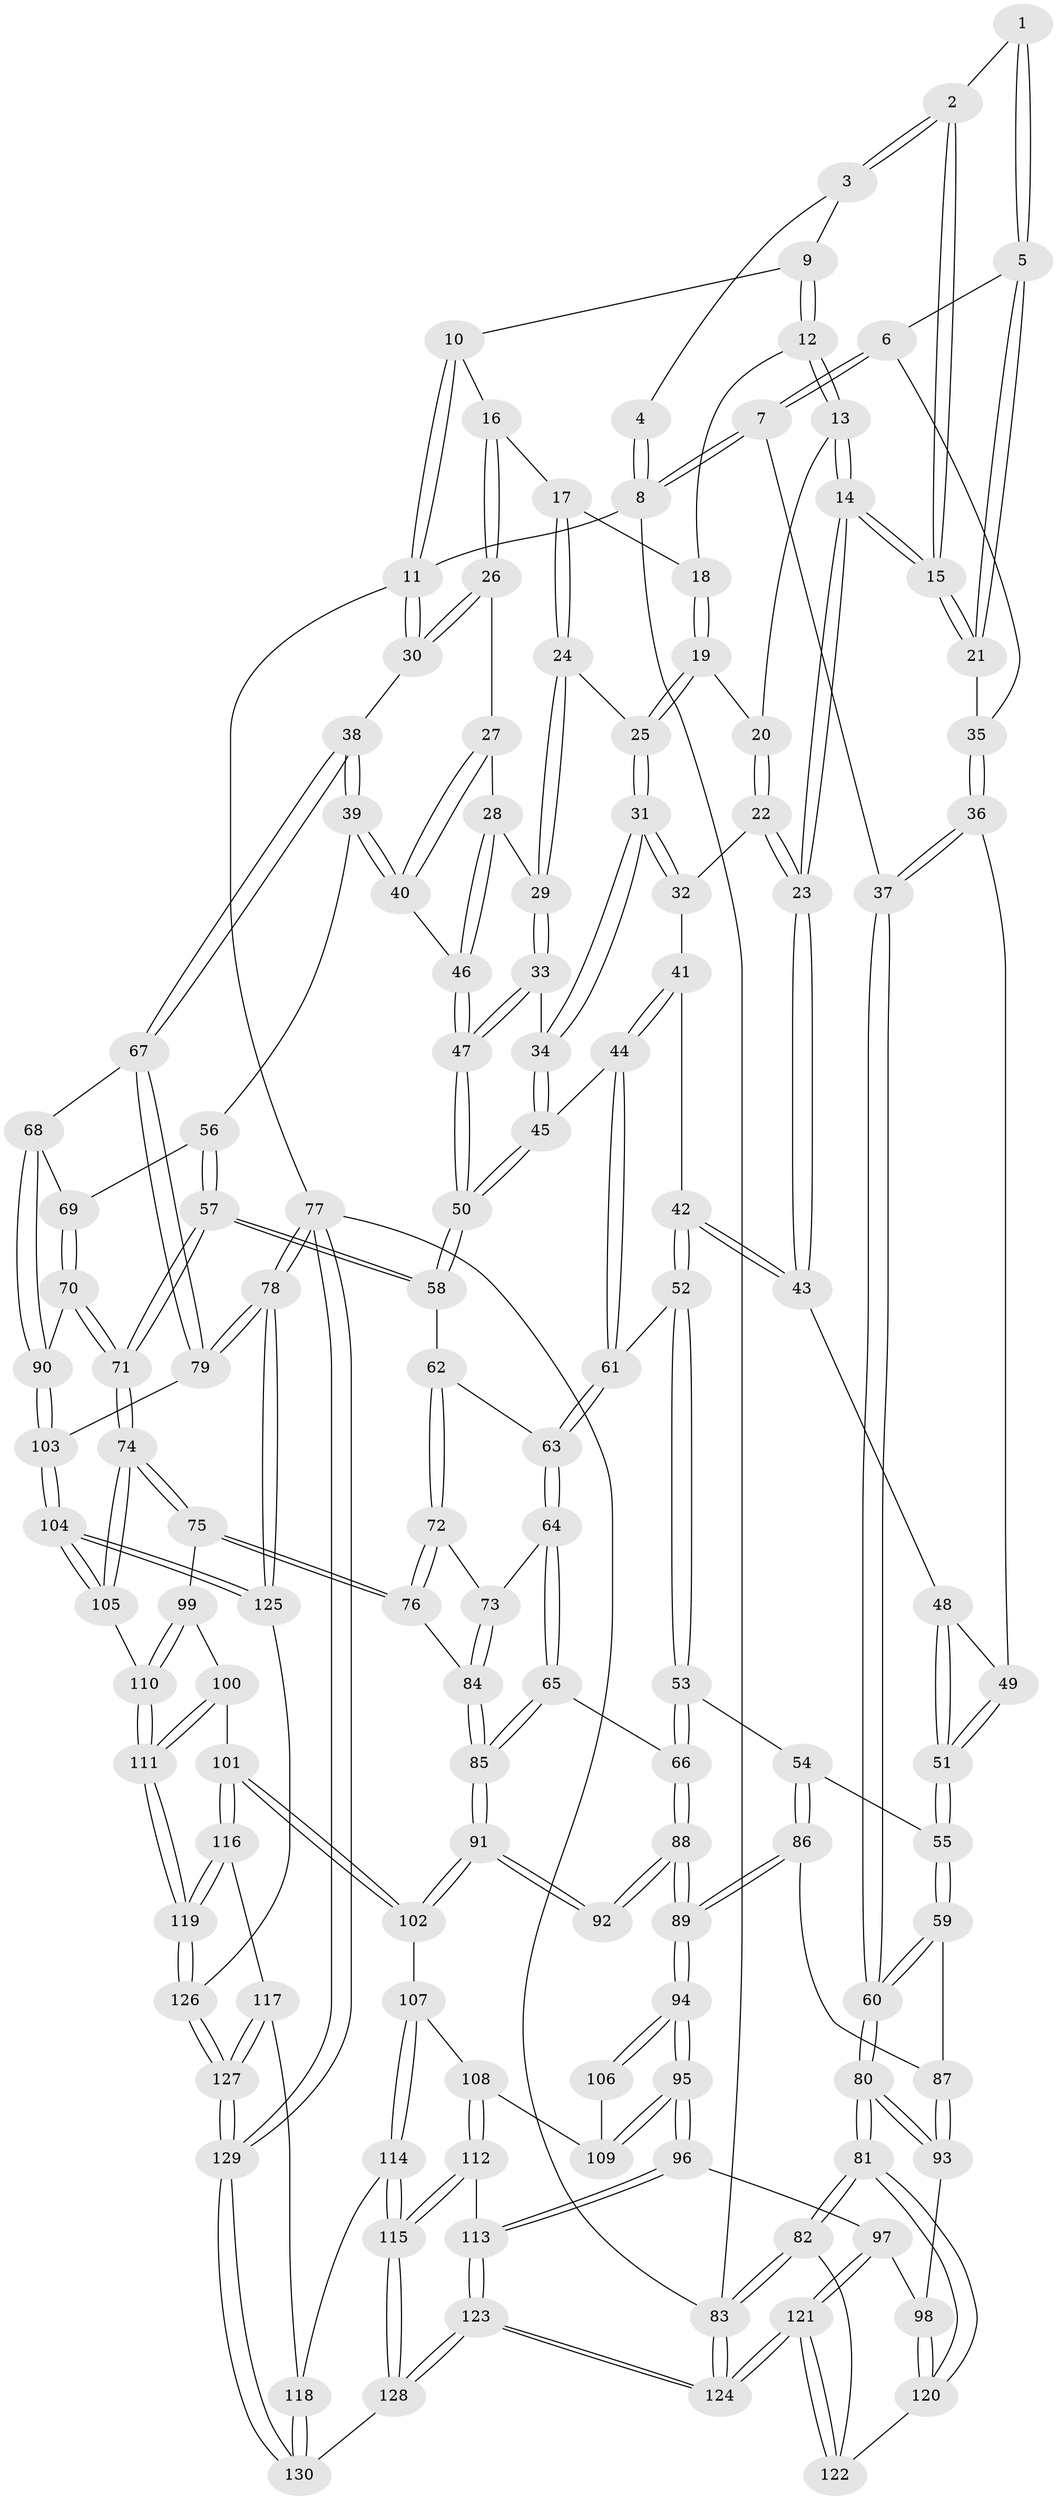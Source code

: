 // Generated by graph-tools (version 1.1) at 2025/11/02/27/25 16:11:57]
// undirected, 130 vertices, 322 edges
graph export_dot {
graph [start="1"]
  node [color=gray90,style=filled];
  1 [pos="+0.13879907529724111+0"];
  2 [pos="+0.24702049992698924+0.06373807028671766"];
  3 [pos="+0.2946685740552596+0"];
  4 [pos="+0.05978646774340299+0"];
  5 [pos="+0.15520408433646454+0.10458916853576819"];
  6 [pos="+0+0"];
  7 [pos="+0+0"];
  8 [pos="+0+0"];
  9 [pos="+0.48890236465778564+0"];
  10 [pos="+0.7772315710276518+0"];
  11 [pos="+1+0"];
  12 [pos="+0.4940981987930267+0"];
  13 [pos="+0.4842205483199525+0"];
  14 [pos="+0.2506581537188042+0.1888199572550747"];
  15 [pos="+0.2336426502102237+0.17183098809969044"];
  16 [pos="+0.7670827689470403+0.07459755091981557"];
  17 [pos="+0.7368782719314442+0.08758462716365731"];
  18 [pos="+0.6471613588253768+0.04929720342842725"];
  19 [pos="+0.5669497328502822+0.12655985741934472"];
  20 [pos="+0.5116704935087762+0.09571894333086442"];
  21 [pos="+0.22383816217661992+0.16899039058584614"];
  22 [pos="+0.4313122970811945+0.20786670998822807"];
  23 [pos="+0.26258257601567836+0.21128447837207207"];
  24 [pos="+0.6789679370881351+0.1522895326447236"];
  25 [pos="+0.5857127386899507+0.14425196184743133"];
  26 [pos="+0.8645583124005197+0.14286227418957387"];
  27 [pos="+0.8185760637021373+0.23482896276798296"];
  28 [pos="+0.7813824313885169+0.25975242087003886"];
  29 [pos="+0.6814808023169089+0.18663404915939327"];
  30 [pos="+1+0.10490823190505312"];
  31 [pos="+0.5676303467350536+0.2580044333585557"];
  32 [pos="+0.45317175667956683+0.22887946890599428"];
  33 [pos="+0.6375564489395991+0.28266968338659176"];
  34 [pos="+0.568898877017394+0.25947191295853284"];
  35 [pos="+0.09332592838013547+0.19577082744359467"];
  36 [pos="+0+0.2956770510070165"];
  37 [pos="+0+0.32747951255057295"];
  38 [pos="+1+0.2918081366491577"];
  39 [pos="+0.9299315025870424+0.37765182404480063"];
  40 [pos="+0.9032999538485992+0.3521321968024548"];
  41 [pos="+0.4582474742050714+0.2707639832194953"];
  42 [pos="+0.37040413539692213+0.39401627269142975"];
  43 [pos="+0.2606566542928476+0.22918063586331286"];
  44 [pos="+0.49425655496085824+0.4019858295638498"];
  45 [pos="+0.5032079134558521+0.3978732394073977"];
  46 [pos="+0.7487120387987632+0.3132482957029765"];
  47 [pos="+0.6963641647805714+0.37068419069931563"];
  48 [pos="+0.2015365240058454+0.31450596370367506"];
  49 [pos="+0.02220924678513544+0.3197193119616343"];
  50 [pos="+0.6952152974303989+0.39292369640189334"];
  51 [pos="+0.1629393242821999+0.46350337146953496"];
  52 [pos="+0.37854728443592967+0.4089837177862946"];
  53 [pos="+0.32973733131464644+0.48849332473876955"];
  54 [pos="+0.19938539757880558+0.5264007578015584"];
  55 [pos="+0.16086445754026563+0.4898566276011618"];
  56 [pos="+0.8855503511263275+0.4204289356876698"];
  57 [pos="+0.7327522742480941+0.46590651377708264"];
  58 [pos="+0.7273936317317273+0.46285249381758825"];
  59 [pos="+0+0.514825583728362"];
  60 [pos="+0+0.4916563690726057"];
  61 [pos="+0.48483389382565245+0.4121575501219313"];
  62 [pos="+0.6312251865081857+0.5269619313087919"];
  63 [pos="+0.51123376944164+0.5096777584318213"];
  64 [pos="+0.4732730239408254+0.5739857502289113"];
  65 [pos="+0.44663891677525697+0.5957781988929496"];
  66 [pos="+0.4315287000017222+0.6032115414257164"];
  67 [pos="+1+0.48346897087116175"];
  68 [pos="+1+0.5080642956490122"];
  69 [pos="+0.9234181795623024+0.5303539912513106"];
  70 [pos="+0.868308569225688+0.6422719954379988"];
  71 [pos="+0.8149523137609685+0.6577604655566609"];
  72 [pos="+0.6271008299342824+0.5468344881627054"];
  73 [pos="+0.5637518095058214+0.6124827421083109"];
  74 [pos="+0.7913051225752026+0.7009343149629973"];
  75 [pos="+0.7279848201777604+0.7178769295744345"];
  76 [pos="+0.644832651156653+0.6638681736356727"];
  77 [pos="+1+1"];
  78 [pos="+1+1"];
  79 [pos="+1+0.6967867534992258"];
  80 [pos="+0+0.7465996455490054"];
  81 [pos="+0+0.9018863225489769"];
  82 [pos="+0+0.9098622131597286"];
  83 [pos="+0+1"];
  84 [pos="+0.5819823342982686+0.6654728597290072"];
  85 [pos="+0.562602743364298+0.6803320528328621"];
  86 [pos="+0.20611553490552786+0.5964038253090789"];
  87 [pos="+0.07044245450018169+0.6660821982276387"];
  88 [pos="+0.4245805504233557+0.6182361921774717"];
  89 [pos="+0.2581002490875041+0.7007111578993701"];
  90 [pos="+0.8757109617368473+0.6434024743105637"];
  91 [pos="+0.5211698533217876+0.7609768230894154"];
  92 [pos="+0.4608612127039939+0.7177019459859051"];
  93 [pos="+0.06193693246109821+0.7328364225724548"];
  94 [pos="+0.25407144824689665+0.7421913137193551"];
  95 [pos="+0.23918300426859496+0.7895600379923824"];
  96 [pos="+0.2348529113863656+0.7984326949423319"];
  97 [pos="+0.20527915817011194+0.8084454353948395"];
  98 [pos="+0.1472367570996885+0.8171371591404554"];
  99 [pos="+0.7113913841521547+0.735879585654583"];
  100 [pos="+0.6393956221292989+0.8029948277864879"];
  101 [pos="+0.5790231917679973+0.829722380721789"];
  102 [pos="+0.5386019164255829+0.8067381913660955"];
  103 [pos="+1+0.6978360482338106"];
  104 [pos="+0.8944278376636631+0.8647813128701481"];
  105 [pos="+0.8618063641915857+0.8416194262746182"];
  106 [pos="+0.4187872882087896+0.743236477997707"];
  107 [pos="+0.47274015859095636+0.8383641029261093"];
  108 [pos="+0.44878386264800074+0.8418315832396527"];
  109 [pos="+0.40799831816534216+0.7955387175082336"];
  110 [pos="+0.7427672637813528+0.9090192843350839"];
  111 [pos="+0.7394408033136971+0.9115389867057858"];
  112 [pos="+0.38390360316457733+0.8865748089471849"];
  113 [pos="+0.2951131803079778+0.8766412673935949"];
  114 [pos="+0.4705634167440572+0.9575635251170329"];
  115 [pos="+0.4422692035912407+0.9755172754823015"];
  116 [pos="+0.5833877541510019+0.879786150104404"];
  117 [pos="+0.5825175472050999+0.8838477700751204"];
  118 [pos="+0.5314238644941806+0.946578960813012"];
  119 [pos="+0.7258793303131706+0.9410907384572264"];
  120 [pos="+0.09640719274998777+0.8657379786277775"];
  121 [pos="+0.15961588184359599+1"];
  122 [pos="+0.09644718514994471+0.977882047272921"];
  123 [pos="+0.2910936972372119+1"];
  124 [pos="+0.18267993142506317+1"];
  125 [pos="+0.9297541809597454+0.9077930953202995"];
  126 [pos="+0.7243343247705801+1"];
  127 [pos="+0.6919270345768943+1"];
  128 [pos="+0.35214702280337035+1"];
  129 [pos="+0.6866363731235164+1"];
  130 [pos="+0.6315343404713074+1"];
  1 -- 2;
  1 -- 5;
  1 -- 5;
  2 -- 3;
  2 -- 3;
  2 -- 15;
  2 -- 15;
  3 -- 4;
  3 -- 9;
  4 -- 8;
  4 -- 8;
  5 -- 6;
  5 -- 21;
  5 -- 21;
  6 -- 7;
  6 -- 7;
  6 -- 35;
  7 -- 8;
  7 -- 8;
  7 -- 37;
  8 -- 11;
  8 -- 83;
  9 -- 10;
  9 -- 12;
  9 -- 12;
  10 -- 11;
  10 -- 11;
  10 -- 16;
  11 -- 30;
  11 -- 30;
  11 -- 77;
  12 -- 13;
  12 -- 13;
  12 -- 18;
  13 -- 14;
  13 -- 14;
  13 -- 20;
  14 -- 15;
  14 -- 15;
  14 -- 23;
  14 -- 23;
  15 -- 21;
  15 -- 21;
  16 -- 17;
  16 -- 26;
  16 -- 26;
  17 -- 18;
  17 -- 24;
  17 -- 24;
  18 -- 19;
  18 -- 19;
  19 -- 20;
  19 -- 25;
  19 -- 25;
  20 -- 22;
  20 -- 22;
  21 -- 35;
  22 -- 23;
  22 -- 23;
  22 -- 32;
  23 -- 43;
  23 -- 43;
  24 -- 25;
  24 -- 29;
  24 -- 29;
  25 -- 31;
  25 -- 31;
  26 -- 27;
  26 -- 30;
  26 -- 30;
  27 -- 28;
  27 -- 40;
  27 -- 40;
  28 -- 29;
  28 -- 46;
  28 -- 46;
  29 -- 33;
  29 -- 33;
  30 -- 38;
  31 -- 32;
  31 -- 32;
  31 -- 34;
  31 -- 34;
  32 -- 41;
  33 -- 34;
  33 -- 47;
  33 -- 47;
  34 -- 45;
  34 -- 45;
  35 -- 36;
  35 -- 36;
  36 -- 37;
  36 -- 37;
  36 -- 49;
  37 -- 60;
  37 -- 60;
  38 -- 39;
  38 -- 39;
  38 -- 67;
  38 -- 67;
  39 -- 40;
  39 -- 40;
  39 -- 56;
  40 -- 46;
  41 -- 42;
  41 -- 44;
  41 -- 44;
  42 -- 43;
  42 -- 43;
  42 -- 52;
  42 -- 52;
  43 -- 48;
  44 -- 45;
  44 -- 61;
  44 -- 61;
  45 -- 50;
  45 -- 50;
  46 -- 47;
  46 -- 47;
  47 -- 50;
  47 -- 50;
  48 -- 49;
  48 -- 51;
  48 -- 51;
  49 -- 51;
  49 -- 51;
  50 -- 58;
  50 -- 58;
  51 -- 55;
  51 -- 55;
  52 -- 53;
  52 -- 53;
  52 -- 61;
  53 -- 54;
  53 -- 66;
  53 -- 66;
  54 -- 55;
  54 -- 86;
  54 -- 86;
  55 -- 59;
  55 -- 59;
  56 -- 57;
  56 -- 57;
  56 -- 69;
  57 -- 58;
  57 -- 58;
  57 -- 71;
  57 -- 71;
  58 -- 62;
  59 -- 60;
  59 -- 60;
  59 -- 87;
  60 -- 80;
  60 -- 80;
  61 -- 63;
  61 -- 63;
  62 -- 63;
  62 -- 72;
  62 -- 72;
  63 -- 64;
  63 -- 64;
  64 -- 65;
  64 -- 65;
  64 -- 73;
  65 -- 66;
  65 -- 85;
  65 -- 85;
  66 -- 88;
  66 -- 88;
  67 -- 68;
  67 -- 79;
  67 -- 79;
  68 -- 69;
  68 -- 90;
  68 -- 90;
  69 -- 70;
  69 -- 70;
  70 -- 71;
  70 -- 71;
  70 -- 90;
  71 -- 74;
  71 -- 74;
  72 -- 73;
  72 -- 76;
  72 -- 76;
  73 -- 84;
  73 -- 84;
  74 -- 75;
  74 -- 75;
  74 -- 105;
  74 -- 105;
  75 -- 76;
  75 -- 76;
  75 -- 99;
  76 -- 84;
  77 -- 78;
  77 -- 78;
  77 -- 129;
  77 -- 129;
  77 -- 83;
  78 -- 79;
  78 -- 79;
  78 -- 125;
  78 -- 125;
  79 -- 103;
  80 -- 81;
  80 -- 81;
  80 -- 93;
  80 -- 93;
  81 -- 82;
  81 -- 82;
  81 -- 120;
  81 -- 120;
  82 -- 83;
  82 -- 83;
  82 -- 122;
  83 -- 124;
  83 -- 124;
  84 -- 85;
  84 -- 85;
  85 -- 91;
  85 -- 91;
  86 -- 87;
  86 -- 89;
  86 -- 89;
  87 -- 93;
  87 -- 93;
  88 -- 89;
  88 -- 89;
  88 -- 92;
  88 -- 92;
  89 -- 94;
  89 -- 94;
  90 -- 103;
  90 -- 103;
  91 -- 92;
  91 -- 92;
  91 -- 102;
  91 -- 102;
  93 -- 98;
  94 -- 95;
  94 -- 95;
  94 -- 106;
  94 -- 106;
  95 -- 96;
  95 -- 96;
  95 -- 109;
  95 -- 109;
  96 -- 97;
  96 -- 113;
  96 -- 113;
  97 -- 98;
  97 -- 121;
  97 -- 121;
  98 -- 120;
  98 -- 120;
  99 -- 100;
  99 -- 110;
  99 -- 110;
  100 -- 101;
  100 -- 111;
  100 -- 111;
  101 -- 102;
  101 -- 102;
  101 -- 116;
  101 -- 116;
  102 -- 107;
  103 -- 104;
  103 -- 104;
  104 -- 105;
  104 -- 105;
  104 -- 125;
  104 -- 125;
  105 -- 110;
  106 -- 109;
  107 -- 108;
  107 -- 114;
  107 -- 114;
  108 -- 109;
  108 -- 112;
  108 -- 112;
  110 -- 111;
  110 -- 111;
  111 -- 119;
  111 -- 119;
  112 -- 113;
  112 -- 115;
  112 -- 115;
  113 -- 123;
  113 -- 123;
  114 -- 115;
  114 -- 115;
  114 -- 118;
  115 -- 128;
  115 -- 128;
  116 -- 117;
  116 -- 119;
  116 -- 119;
  117 -- 118;
  117 -- 127;
  117 -- 127;
  118 -- 130;
  118 -- 130;
  119 -- 126;
  119 -- 126;
  120 -- 122;
  121 -- 122;
  121 -- 122;
  121 -- 124;
  121 -- 124;
  123 -- 124;
  123 -- 124;
  123 -- 128;
  123 -- 128;
  125 -- 126;
  126 -- 127;
  126 -- 127;
  127 -- 129;
  127 -- 129;
  128 -- 130;
  129 -- 130;
  129 -- 130;
}
